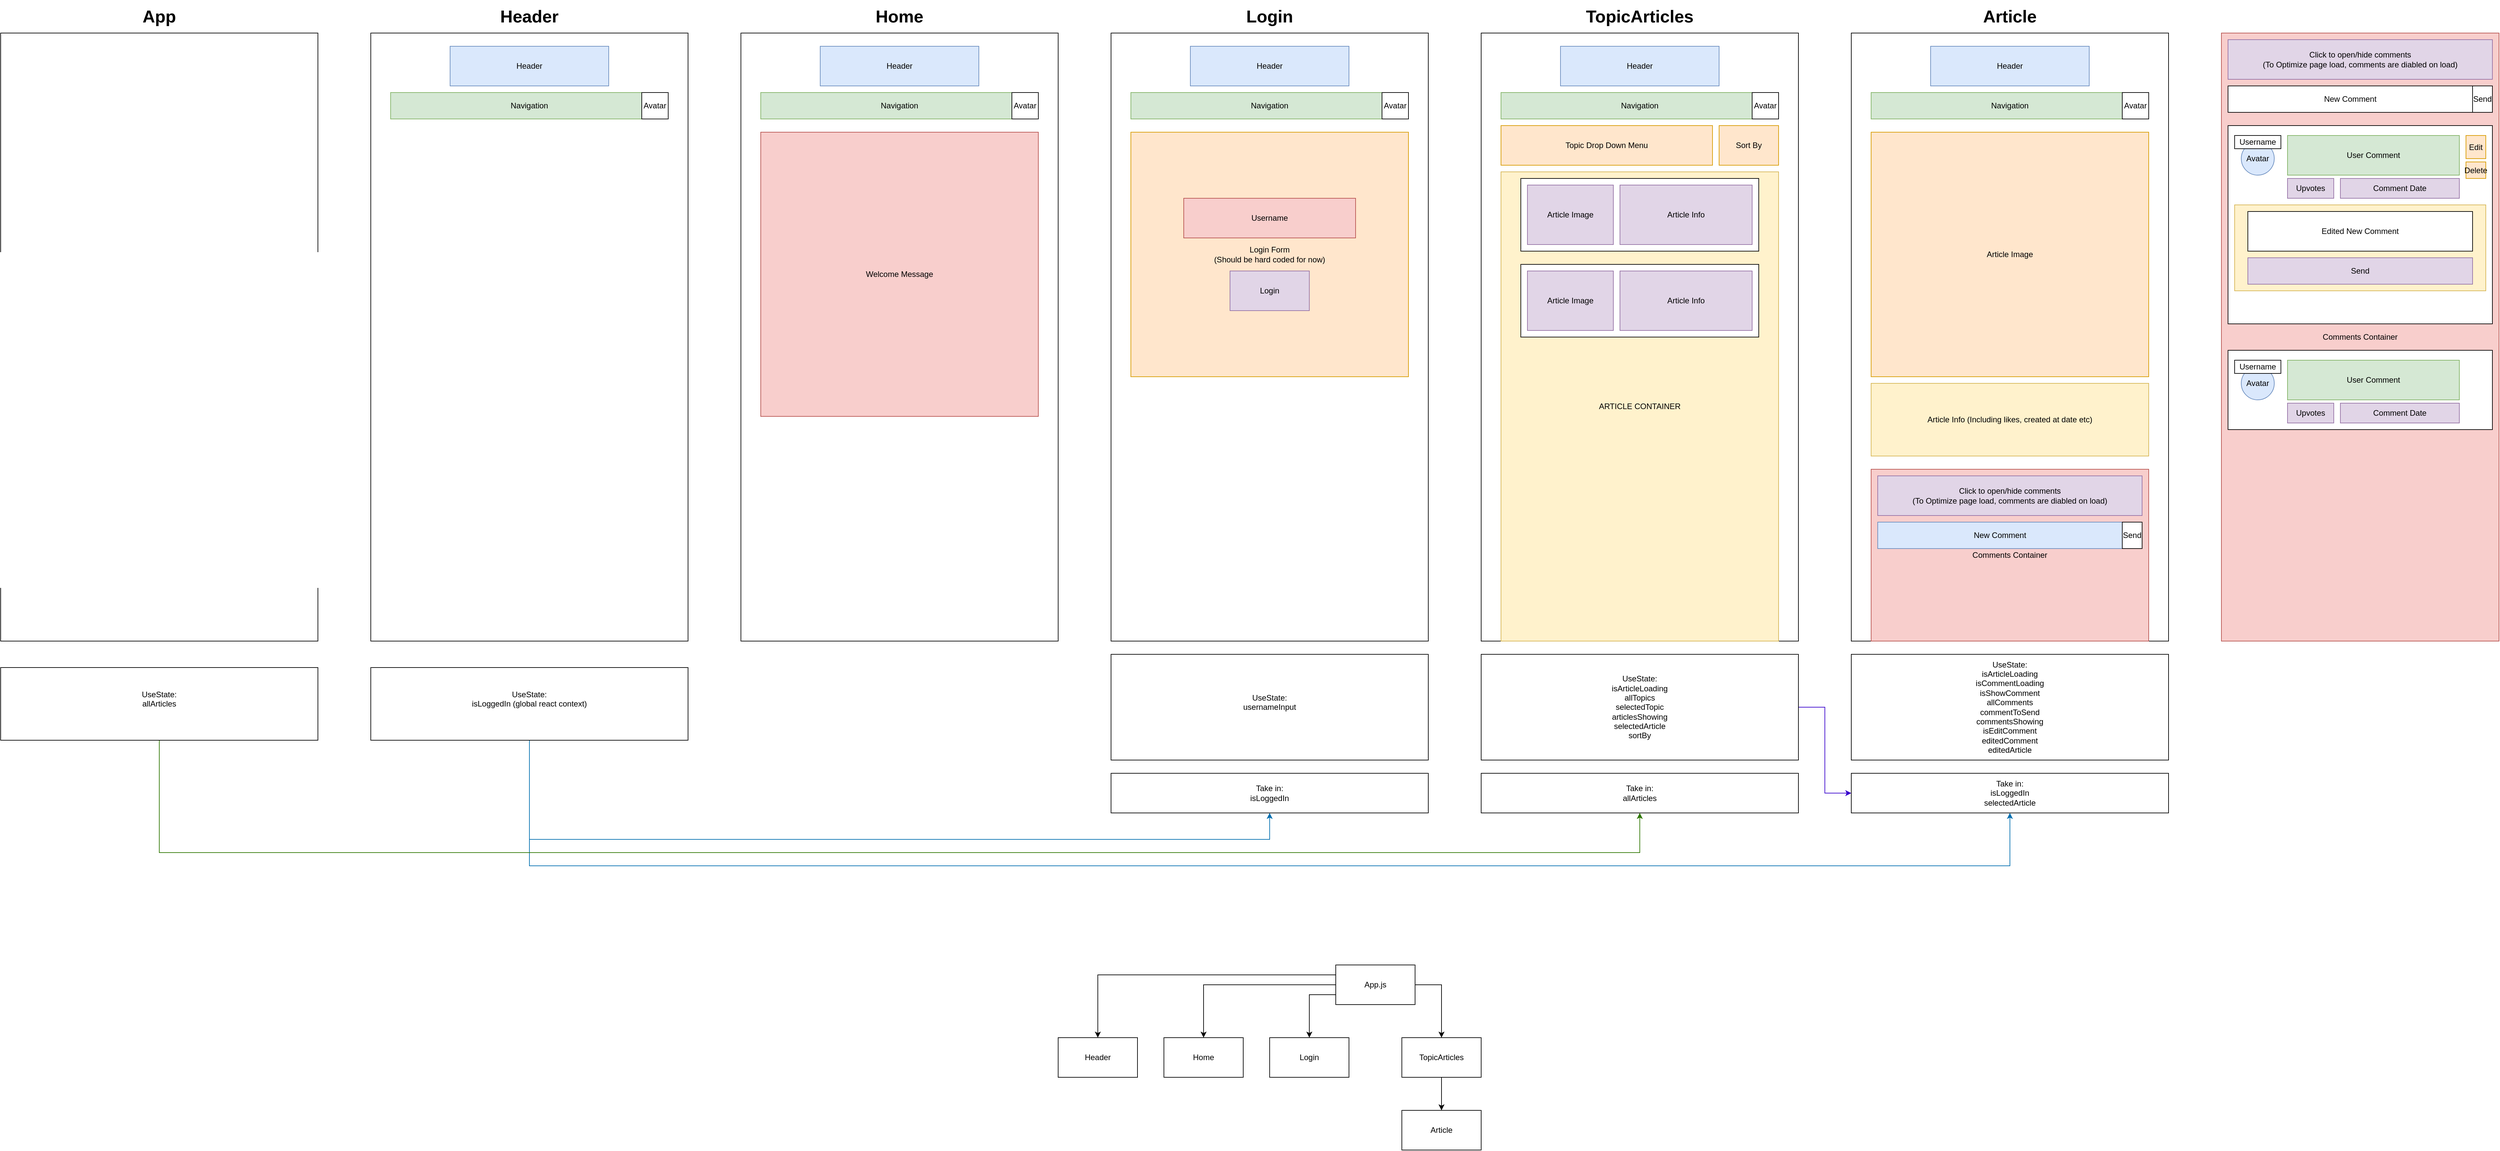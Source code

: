 <mxfile version="24.5.4" type="device">
  <diagram name="Page-1" id="zQ_uUGUQplurJMRS0d0c">
    <mxGraphModel dx="3837" dy="1156" grid="1" gridSize="10" guides="1" tooltips="1" connect="1" arrows="1" fold="1" page="1" pageScale="1" pageWidth="827" pageHeight="1169" math="0" shadow="0">
      <root>
        <mxCell id="0" />
        <mxCell id="1" parent="0" />
        <mxCell id="rXfAWWrwg_iWpWXAM6Nm-1" value="" style="rounded=0;whiteSpace=wrap;html=1;" vertex="1" parent="1">
          <mxGeometry x="40" y="80" width="480" height="920" as="geometry" />
        </mxCell>
        <mxCell id="rXfAWWrwg_iWpWXAM6Nm-2" value="Header" style="rounded=0;whiteSpace=wrap;html=1;fillColor=#dae8fc;strokeColor=#6c8ebf;" vertex="1" parent="1">
          <mxGeometry x="160" y="100" width="240" height="60" as="geometry" />
        </mxCell>
        <mxCell id="rXfAWWrwg_iWpWXAM6Nm-3" value="Navigation" style="rounded=0;whiteSpace=wrap;html=1;fillColor=#d5e8d4;strokeColor=#82b366;" vertex="1" parent="1">
          <mxGeometry x="70" y="170" width="420" height="40" as="geometry" />
        </mxCell>
        <mxCell id="rXfAWWrwg_iWpWXAM6Nm-4" value="Login Form&lt;div&gt;(Should be hard coded for now)&lt;/div&gt;" style="rounded=0;whiteSpace=wrap;html=1;fillColor=#ffe6cc;strokeColor=#d79b00;" vertex="1" parent="1">
          <mxGeometry x="70" y="230" width="420" height="370" as="geometry" />
        </mxCell>
        <mxCell id="rXfAWWrwg_iWpWXAM6Nm-5" value="" style="rounded=0;whiteSpace=wrap;html=1;" vertex="1" parent="1">
          <mxGeometry x="600" y="80" width="480" height="920" as="geometry" />
        </mxCell>
        <mxCell id="rXfAWWrwg_iWpWXAM6Nm-6" value="Header" style="rounded=0;whiteSpace=wrap;html=1;fillColor=#dae8fc;strokeColor=#6c8ebf;" vertex="1" parent="1">
          <mxGeometry x="720" y="100" width="240" height="60" as="geometry" />
        </mxCell>
        <mxCell id="rXfAWWrwg_iWpWXAM6Nm-7" value="Navigation" style="rounded=0;whiteSpace=wrap;html=1;fillColor=#d5e8d4;strokeColor=#82b366;" vertex="1" parent="1">
          <mxGeometry x="630" y="170" width="420" height="40" as="geometry" />
        </mxCell>
        <mxCell id="rXfAWWrwg_iWpWXAM6Nm-9" value="Topic Drop Down Menu" style="rounded=0;whiteSpace=wrap;html=1;fillColor=#ffe6cc;strokeColor=#d79b00;" vertex="1" parent="1">
          <mxGeometry x="630" y="220" width="320" height="60" as="geometry" />
        </mxCell>
        <mxCell id="rXfAWWrwg_iWpWXAM6Nm-10" value="ARTICLE CONTAINER" style="rounded=0;whiteSpace=wrap;html=1;fillColor=#fff2cc;strokeColor=#d6b656;" vertex="1" parent="1">
          <mxGeometry x="630" y="290" width="420" height="710" as="geometry" />
        </mxCell>
        <mxCell id="rXfAWWrwg_iWpWXAM6Nm-12" value="" style="rounded=0;whiteSpace=wrap;html=1;" vertex="1" parent="1">
          <mxGeometry x="660" y="300" width="360" height="110" as="geometry" />
        </mxCell>
        <mxCell id="rXfAWWrwg_iWpWXAM6Nm-13" value="Article Image" style="rounded=0;whiteSpace=wrap;html=1;fillColor=#e1d5e7;strokeColor=#9673a6;" vertex="1" parent="1">
          <mxGeometry x="670" y="310" width="130" height="90" as="geometry" />
        </mxCell>
        <mxCell id="rXfAWWrwg_iWpWXAM6Nm-14" value="Article Info" style="rounded=0;whiteSpace=wrap;html=1;fillColor=#e1d5e7;strokeColor=#9673a6;" vertex="1" parent="1">
          <mxGeometry x="810" y="310" width="200" height="90" as="geometry" />
        </mxCell>
        <mxCell id="rXfAWWrwg_iWpWXAM6Nm-15" value="" style="rounded=0;whiteSpace=wrap;html=1;" vertex="1" parent="1">
          <mxGeometry x="660" y="430" width="360" height="110" as="geometry" />
        </mxCell>
        <mxCell id="rXfAWWrwg_iWpWXAM6Nm-16" value="Article Image" style="rounded=0;whiteSpace=wrap;html=1;fillColor=#e1d5e7;strokeColor=#9673a6;" vertex="1" parent="1">
          <mxGeometry x="670" y="440" width="130" height="90" as="geometry" />
        </mxCell>
        <mxCell id="rXfAWWrwg_iWpWXAM6Nm-17" value="Article Info" style="rounded=0;whiteSpace=wrap;html=1;fillColor=#e1d5e7;strokeColor=#9673a6;" vertex="1" parent="1">
          <mxGeometry x="810" y="440" width="200" height="90" as="geometry" />
        </mxCell>
        <mxCell id="rXfAWWrwg_iWpWXAM6Nm-21" value="" style="rounded=0;whiteSpace=wrap;html=1;" vertex="1" parent="1">
          <mxGeometry x="1160" y="80" width="480" height="920" as="geometry" />
        </mxCell>
        <mxCell id="rXfAWWrwg_iWpWXAM6Nm-22" value="Header" style="rounded=0;whiteSpace=wrap;html=1;fillColor=#dae8fc;strokeColor=#6c8ebf;" vertex="1" parent="1">
          <mxGeometry x="1280" y="100" width="240" height="60" as="geometry" />
        </mxCell>
        <mxCell id="rXfAWWrwg_iWpWXAM6Nm-23" value="Navigation" style="rounded=0;whiteSpace=wrap;html=1;fillColor=#d5e8d4;strokeColor=#82b366;" vertex="1" parent="1">
          <mxGeometry x="1190" y="170" width="420" height="40" as="geometry" />
        </mxCell>
        <mxCell id="rXfAWWrwg_iWpWXAM6Nm-24" value="Article Image" style="rounded=0;whiteSpace=wrap;html=1;fillColor=#ffe6cc;strokeColor=#d79b00;" vertex="1" parent="1">
          <mxGeometry x="1190" y="230" width="420" height="370" as="geometry" />
        </mxCell>
        <mxCell id="rXfAWWrwg_iWpWXAM6Nm-25" value="Article Info (Including likes, created at date etc)" style="rounded=0;whiteSpace=wrap;html=1;fillColor=#fff2cc;strokeColor=#d6b656;" vertex="1" parent="1">
          <mxGeometry x="1190" y="610" width="420" height="110" as="geometry" />
        </mxCell>
        <mxCell id="rXfAWWrwg_iWpWXAM6Nm-26" value="Comments Container" style="rounded=0;whiteSpace=wrap;html=1;fillColor=#f8cecc;strokeColor=#b85450;" vertex="1" parent="1">
          <mxGeometry x="1190" y="740" width="420" height="260" as="geometry" />
        </mxCell>
        <mxCell id="rXfAWWrwg_iWpWXAM6Nm-27" value="Click to open/hide comments&lt;div&gt;(To Optimize page load, comments are diabled on load)&lt;/div&gt;" style="rounded=0;whiteSpace=wrap;html=1;fillColor=#e1d5e7;strokeColor=#9673a6;" vertex="1" parent="1">
          <mxGeometry x="1200" y="750" width="400" height="60" as="geometry" />
        </mxCell>
        <mxCell id="rXfAWWrwg_iWpWXAM6Nm-28" value="Username" style="rounded=0;whiteSpace=wrap;html=1;fillColor=#f8cecc;strokeColor=#b85450;" vertex="1" parent="1">
          <mxGeometry x="150" y="330" width="260" height="60" as="geometry" />
        </mxCell>
        <mxCell id="rXfAWWrwg_iWpWXAM6Nm-29" value="Login" style="rounded=0;whiteSpace=wrap;html=1;fillColor=#e1d5e7;strokeColor=#9673a6;" vertex="1" parent="1">
          <mxGeometry x="220" y="440" width="120" height="60" as="geometry" />
        </mxCell>
        <mxCell id="rXfAWWrwg_iWpWXAM6Nm-30" value="Comments Container" style="rounded=0;whiteSpace=wrap;html=1;fillColor=#f8cecc;strokeColor=#b85450;" vertex="1" parent="1">
          <mxGeometry x="1720" y="80" width="420" height="920" as="geometry" />
        </mxCell>
        <mxCell id="rXfAWWrwg_iWpWXAM6Nm-31" value="Click to open/hide comments&lt;div&gt;(To Optimize page load, comments are diabled on load)&lt;/div&gt;" style="rounded=0;whiteSpace=wrap;html=1;fillColor=#e1d5e7;strokeColor=#9673a6;" vertex="1" parent="1">
          <mxGeometry x="1730" y="90" width="400" height="60" as="geometry" />
        </mxCell>
        <mxCell id="rXfAWWrwg_iWpWXAM6Nm-32" value="" style="rounded=0;whiteSpace=wrap;html=1;" vertex="1" parent="1">
          <mxGeometry x="1730" y="220" width="400" height="300" as="geometry" />
        </mxCell>
        <mxCell id="rXfAWWrwg_iWpWXAM6Nm-33" value="Avatar" style="ellipse;whiteSpace=wrap;html=1;aspect=fixed;fillColor=#dae8fc;strokeColor=#6c8ebf;" vertex="1" parent="1">
          <mxGeometry x="1750" y="245" width="50" height="50" as="geometry" />
        </mxCell>
        <mxCell id="rXfAWWrwg_iWpWXAM6Nm-34" value="User Comment" style="rounded=0;whiteSpace=wrap;html=1;fillColor=#d5e8d4;strokeColor=#82b366;" vertex="1" parent="1">
          <mxGeometry x="1820" y="235" width="260" height="60" as="geometry" />
        </mxCell>
        <mxCell id="rXfAWWrwg_iWpWXAM6Nm-35" value="Edit" style="rounded=0;whiteSpace=wrap;html=1;fillColor=#ffe6cc;strokeColor=#d79b00;" vertex="1" parent="1">
          <mxGeometry x="2090" y="235" width="30" height="35" as="geometry" />
        </mxCell>
        <mxCell id="rXfAWWrwg_iWpWXAM6Nm-48" value="Username" style="rounded=0;whiteSpace=wrap;html=1;" vertex="1" parent="1">
          <mxGeometry x="1740" y="235" width="70" height="20" as="geometry" />
        </mxCell>
        <mxCell id="rXfAWWrwg_iWpWXAM6Nm-49" value="UseState:&lt;div&gt;isArticleLoading&lt;br&gt;&lt;div&gt;isCommentLoading&lt;/div&gt;&lt;div&gt;isShowComment&lt;/div&gt;&lt;div&gt;allComments&lt;/div&gt;&lt;div&gt;commentToSend&lt;/div&gt;&lt;div&gt;commentsShowing&lt;/div&gt;&lt;div&gt;isEditComment&lt;/div&gt;&lt;/div&gt;&lt;div&gt;editedComment&lt;/div&gt;&lt;div&gt;editedArticle&lt;/div&gt;" style="rounded=0;whiteSpace=wrap;html=1;" vertex="1" parent="1">
          <mxGeometry x="1160" y="1020" width="480" height="160" as="geometry" />
        </mxCell>
        <mxCell id="rXfAWWrwg_iWpWXAM6Nm-52" value="UseState:&lt;div&gt;usernameInput&lt;br&gt;&lt;div&gt;&lt;br&gt;&lt;/div&gt;&lt;/div&gt;" style="rounded=0;whiteSpace=wrap;html=1;" vertex="1" parent="1">
          <mxGeometry x="40" y="1020" width="480" height="160" as="geometry" />
        </mxCell>
        <mxCell id="rXfAWWrwg_iWpWXAM6Nm-123" style="edgeStyle=orthogonalEdgeStyle;rounded=0;orthogonalLoop=1;jettySize=auto;html=1;exitX=1;exitY=0.5;exitDx=0;exitDy=0;entryX=0;entryY=0.5;entryDx=0;entryDy=0;fillColor=#6a00ff;strokeColor=#3700CC;" edge="1" parent="1" source="rXfAWWrwg_iWpWXAM6Nm-53" target="rXfAWWrwg_iWpWXAM6Nm-102">
          <mxGeometry relative="1" as="geometry" />
        </mxCell>
        <mxCell id="rXfAWWrwg_iWpWXAM6Nm-53" value="UseState:&lt;div&gt;isArticleLoading&lt;/div&gt;&lt;div&gt;allTopics&lt;/div&gt;&lt;div&gt;selectedTopic&lt;/div&gt;&lt;div&gt;articlesShowing&lt;/div&gt;&lt;div&gt;selectedArticle&lt;/div&gt;&lt;div&gt;sortBy&lt;/div&gt;" style="rounded=0;whiteSpace=wrap;html=1;" vertex="1" parent="1">
          <mxGeometry x="600" y="1020" width="480" height="160" as="geometry" />
        </mxCell>
        <mxCell id="rXfAWWrwg_iWpWXAM6Nm-54" value="" style="rounded=0;whiteSpace=wrap;html=1;fillColor=#fff2cc;strokeColor=#d6b656;" vertex="1" parent="1">
          <mxGeometry x="1740" y="340" width="380" height="130" as="geometry" />
        </mxCell>
        <mxCell id="rXfAWWrwg_iWpWXAM6Nm-55" value="Edited New Comment" style="rounded=0;whiteSpace=wrap;html=1;" vertex="1" parent="1">
          <mxGeometry x="1760" y="350" width="340" height="60" as="geometry" />
        </mxCell>
        <mxCell id="rXfAWWrwg_iWpWXAM6Nm-56" value="New Comment" style="rounded=0;whiteSpace=wrap;html=1;fillColor=#dae8fc;strokeColor=#6c8ebf;" vertex="1" parent="1">
          <mxGeometry x="1200" y="820" width="370" height="40" as="geometry" />
        </mxCell>
        <mxCell id="rXfAWWrwg_iWpWXAM6Nm-57" value="Send" style="rounded=0;whiteSpace=wrap;html=1;" vertex="1" parent="1">
          <mxGeometry x="1570" y="820" width="30" height="40" as="geometry" />
        </mxCell>
        <mxCell id="rXfAWWrwg_iWpWXAM6Nm-58" value="Send" style="rounded=0;whiteSpace=wrap;html=1;fillColor=#e1d5e7;strokeColor=#9673a6;" vertex="1" parent="1">
          <mxGeometry x="1760" y="420" width="340" height="40" as="geometry" />
        </mxCell>
        <mxCell id="rXfAWWrwg_iWpWXAM6Nm-59" value="" style="rounded=0;whiteSpace=wrap;html=1;" vertex="1" parent="1">
          <mxGeometry x="1730" y="560" width="400" height="120" as="geometry" />
        </mxCell>
        <mxCell id="rXfAWWrwg_iWpWXAM6Nm-60" value="Avatar" style="ellipse;whiteSpace=wrap;html=1;aspect=fixed;fillColor=#dae8fc;strokeColor=#6c8ebf;" vertex="1" parent="1">
          <mxGeometry x="1750" y="585" width="50" height="50" as="geometry" />
        </mxCell>
        <mxCell id="rXfAWWrwg_iWpWXAM6Nm-61" value="User Comment" style="rounded=0;whiteSpace=wrap;html=1;fillColor=#d5e8d4;strokeColor=#82b366;" vertex="1" parent="1">
          <mxGeometry x="1820" y="575" width="260" height="60" as="geometry" />
        </mxCell>
        <mxCell id="rXfAWWrwg_iWpWXAM6Nm-63" value="Username" style="rounded=0;whiteSpace=wrap;html=1;" vertex="1" parent="1">
          <mxGeometry x="1740" y="575" width="70" height="20" as="geometry" />
        </mxCell>
        <mxCell id="rXfAWWrwg_iWpWXAM6Nm-64" value="" style="rounded=0;whiteSpace=wrap;html=1;" vertex="1" parent="1">
          <mxGeometry x="-520" y="80" width="480" height="920" as="geometry" />
        </mxCell>
        <mxCell id="rXfAWWrwg_iWpWXAM6Nm-65" value="Header" style="rounded=0;whiteSpace=wrap;html=1;fillColor=#dae8fc;strokeColor=#6c8ebf;" vertex="1" parent="1">
          <mxGeometry x="-400" y="100" width="240" height="60" as="geometry" />
        </mxCell>
        <mxCell id="rXfAWWrwg_iWpWXAM6Nm-66" value="Navigation" style="rounded=0;whiteSpace=wrap;html=1;fillColor=#d5e8d4;strokeColor=#82b366;" vertex="1" parent="1">
          <mxGeometry x="-490" y="170" width="420" height="40" as="geometry" />
        </mxCell>
        <mxCell id="rXfAWWrwg_iWpWXAM6Nm-67" value="&lt;b&gt;&lt;font style=&quot;font-size: 26px;&quot;&gt;Home&lt;/font&gt;&lt;/b&gt;" style="text;html=1;align=center;verticalAlign=middle;whiteSpace=wrap;rounded=0;" vertex="1" parent="1">
          <mxGeometry x="-520" y="30" width="480" height="50" as="geometry" />
        </mxCell>
        <mxCell id="rXfAWWrwg_iWpWXAM6Nm-68" value="&lt;b&gt;&lt;font style=&quot;font-size: 26px;&quot;&gt;Login&lt;/font&gt;&lt;/b&gt;" style="text;html=1;align=center;verticalAlign=middle;whiteSpace=wrap;rounded=0;" vertex="1" parent="1">
          <mxGeometry x="40" y="30" width="480" height="50" as="geometry" />
        </mxCell>
        <mxCell id="rXfAWWrwg_iWpWXAM6Nm-69" value="&lt;b&gt;&lt;font style=&quot;font-size: 26px;&quot;&gt;TopicArticles&lt;/font&gt;&lt;/b&gt;" style="text;html=1;align=center;verticalAlign=middle;whiteSpace=wrap;rounded=0;" vertex="1" parent="1">
          <mxGeometry x="600" y="30" width="480" height="50" as="geometry" />
        </mxCell>
        <mxCell id="rXfAWWrwg_iWpWXAM6Nm-70" value="&lt;b&gt;&lt;font style=&quot;font-size: 26px;&quot;&gt;Article&lt;/font&gt;&lt;/b&gt;" style="text;html=1;align=center;verticalAlign=middle;whiteSpace=wrap;rounded=0;" vertex="1" parent="1">
          <mxGeometry x="1160" y="30" width="480" height="50" as="geometry" />
        </mxCell>
        <mxCell id="rXfAWWrwg_iWpWXAM6Nm-71" value="Welcome Message" style="rounded=0;whiteSpace=wrap;html=1;fillColor=#f8cecc;strokeColor=#b85450;" vertex="1" parent="1">
          <mxGeometry x="-490" y="230" width="420" height="430" as="geometry" />
        </mxCell>
        <mxCell id="rXfAWWrwg_iWpWXAM6Nm-72" value="" style="rounded=0;whiteSpace=wrap;html=1;" vertex="1" parent="1">
          <mxGeometry x="-1080" y="80" width="480" height="920" as="geometry" />
        </mxCell>
        <mxCell id="rXfAWWrwg_iWpWXAM6Nm-73" value="Header" style="rounded=0;whiteSpace=wrap;html=1;fillColor=#dae8fc;strokeColor=#6c8ebf;" vertex="1" parent="1">
          <mxGeometry x="-960" y="100" width="240" height="60" as="geometry" />
        </mxCell>
        <mxCell id="rXfAWWrwg_iWpWXAM6Nm-74" value="Navigation" style="rounded=0;whiteSpace=wrap;html=1;fillColor=#d5e8d4;strokeColor=#82b366;" vertex="1" parent="1">
          <mxGeometry x="-1050" y="170" width="420" height="40" as="geometry" />
        </mxCell>
        <mxCell id="rXfAWWrwg_iWpWXAM6Nm-76" value="&lt;b&gt;&lt;font style=&quot;font-size: 26px;&quot;&gt;Header&lt;/font&gt;&lt;/b&gt;" style="text;html=1;align=center;verticalAlign=middle;whiteSpace=wrap;rounded=0;" vertex="1" parent="1">
          <mxGeometry x="-1080" y="30" width="480" height="50" as="geometry" />
        </mxCell>
        <mxCell id="rXfAWWrwg_iWpWXAM6Nm-77" value="Avatar" style="rounded=0;whiteSpace=wrap;html=1;" vertex="1" parent="1">
          <mxGeometry x="-670" y="170" width="40" height="40" as="geometry" />
        </mxCell>
        <mxCell id="rXfAWWrwg_iWpWXAM6Nm-78" value="Avatar" style="rounded=0;whiteSpace=wrap;html=1;" vertex="1" parent="1">
          <mxGeometry x="-110" y="170" width="40" height="40" as="geometry" />
        </mxCell>
        <mxCell id="rXfAWWrwg_iWpWXAM6Nm-79" value="Avatar" style="rounded=0;whiteSpace=wrap;html=1;" vertex="1" parent="1">
          <mxGeometry x="450" y="170" width="40" height="40" as="geometry" />
        </mxCell>
        <mxCell id="rXfAWWrwg_iWpWXAM6Nm-80" value="Avatar" style="rounded=0;whiteSpace=wrap;html=1;" vertex="1" parent="1">
          <mxGeometry x="1010" y="170" width="40" height="40" as="geometry" />
        </mxCell>
        <mxCell id="rXfAWWrwg_iWpWXAM6Nm-81" value="Avatar" style="rounded=0;whiteSpace=wrap;html=1;" vertex="1" parent="1">
          <mxGeometry x="1570" y="170" width="40" height="40" as="geometry" />
        </mxCell>
        <mxCell id="rXfAWWrwg_iWpWXAM6Nm-82" value="" style="rounded=0;whiteSpace=wrap;html=1;" vertex="1" parent="1">
          <mxGeometry x="-1640" y="80" width="480" height="920" as="geometry" />
        </mxCell>
        <mxCell id="rXfAWWrwg_iWpWXAM6Nm-83" value="&lt;b&gt;&lt;font style=&quot;font-size: 26px;&quot;&gt;App&lt;/font&gt;&lt;/b&gt;" style="text;html=1;align=center;verticalAlign=middle;whiteSpace=wrap;rounded=0;" vertex="1" parent="1">
          <mxGeometry x="-1640" y="30" width="480" height="50" as="geometry" />
        </mxCell>
        <mxCell id="rXfAWWrwg_iWpWXAM6Nm-119" style="edgeStyle=orthogonalEdgeStyle;rounded=0;orthogonalLoop=1;jettySize=auto;html=1;exitX=0.5;exitY=1;exitDx=0;exitDy=0;entryX=0.5;entryY=1;entryDx=0;entryDy=0;fillColor=#1ba1e2;strokeColor=#006EAF;" edge="1" parent="1" source="rXfAWWrwg_iWpWXAM6Nm-84" target="rXfAWWrwg_iWpWXAM6Nm-103">
          <mxGeometry relative="1" as="geometry">
            <Array as="points">
              <mxPoint x="-840" y="1300" />
              <mxPoint x="280" y="1300" />
            </Array>
          </mxGeometry>
        </mxCell>
        <mxCell id="rXfAWWrwg_iWpWXAM6Nm-122" style="edgeStyle=orthogonalEdgeStyle;rounded=0;orthogonalLoop=1;jettySize=auto;html=1;exitX=0.5;exitY=1;exitDx=0;exitDy=0;entryX=0.5;entryY=1;entryDx=0;entryDy=0;fillColor=#1ba1e2;strokeColor=#006EAF;" edge="1" parent="1" source="rXfAWWrwg_iWpWXAM6Nm-84" target="rXfAWWrwg_iWpWXAM6Nm-102">
          <mxGeometry relative="1" as="geometry">
            <Array as="points">
              <mxPoint x="-840" y="1340" />
              <mxPoint x="1400" y="1340" />
            </Array>
          </mxGeometry>
        </mxCell>
        <mxCell id="rXfAWWrwg_iWpWXAM6Nm-84" value="UseState:&lt;div&gt;isLoggedIn (global react context)&lt;br&gt;&lt;div&gt;&lt;br&gt;&lt;/div&gt;&lt;/div&gt;" style="rounded=0;whiteSpace=wrap;html=1;" vertex="1" parent="1">
          <mxGeometry x="-1080" y="1040" width="480" height="110" as="geometry" />
        </mxCell>
        <mxCell id="rXfAWWrwg_iWpWXAM6Nm-118" style="edgeStyle=orthogonalEdgeStyle;rounded=0;orthogonalLoop=1;jettySize=auto;html=1;exitX=0.5;exitY=1;exitDx=0;exitDy=0;entryX=0.5;entryY=1;entryDx=0;entryDy=0;fillColor=#60a917;strokeColor=#2D7600;" edge="1" parent="1" source="rXfAWWrwg_iWpWXAM6Nm-85" target="rXfAWWrwg_iWpWXAM6Nm-101">
          <mxGeometry relative="1" as="geometry">
            <Array as="points">
              <mxPoint x="-1400" y="1320" />
              <mxPoint x="840" y="1320" />
            </Array>
          </mxGeometry>
        </mxCell>
        <mxCell id="rXfAWWrwg_iWpWXAM6Nm-85" value="UseState:&lt;div&gt;allArticles&lt;br&gt;&lt;div&gt;&lt;br&gt;&lt;/div&gt;&lt;/div&gt;" style="rounded=0;whiteSpace=wrap;html=1;" vertex="1" parent="1">
          <mxGeometry x="-1640" y="1040" width="480" height="110" as="geometry" />
        </mxCell>
        <mxCell id="rXfAWWrwg_iWpWXAM6Nm-92" style="edgeStyle=orthogonalEdgeStyle;rounded=0;orthogonalLoop=1;jettySize=auto;html=1;exitX=0;exitY=0.25;exitDx=0;exitDy=0;entryX=0.5;entryY=0;entryDx=0;entryDy=0;" edge="1" parent="1" source="rXfAWWrwg_iWpWXAM6Nm-86" target="rXfAWWrwg_iWpWXAM6Nm-87">
          <mxGeometry relative="1" as="geometry" />
        </mxCell>
        <mxCell id="rXfAWWrwg_iWpWXAM6Nm-93" style="edgeStyle=orthogonalEdgeStyle;rounded=0;orthogonalLoop=1;jettySize=auto;html=1;exitX=0;exitY=0.5;exitDx=0;exitDy=0;entryX=0.5;entryY=0;entryDx=0;entryDy=0;" edge="1" parent="1" source="rXfAWWrwg_iWpWXAM6Nm-86" target="rXfAWWrwg_iWpWXAM6Nm-89">
          <mxGeometry relative="1" as="geometry" />
        </mxCell>
        <mxCell id="rXfAWWrwg_iWpWXAM6Nm-94" style="edgeStyle=orthogonalEdgeStyle;rounded=0;orthogonalLoop=1;jettySize=auto;html=1;exitX=0;exitY=0.75;exitDx=0;exitDy=0;entryX=0.5;entryY=0;entryDx=0;entryDy=0;" edge="1" parent="1" source="rXfAWWrwg_iWpWXAM6Nm-86" target="rXfAWWrwg_iWpWXAM6Nm-91">
          <mxGeometry relative="1" as="geometry" />
        </mxCell>
        <mxCell id="rXfAWWrwg_iWpWXAM6Nm-98" style="edgeStyle=orthogonalEdgeStyle;rounded=0;orthogonalLoop=1;jettySize=auto;html=1;exitX=1;exitY=0.5;exitDx=0;exitDy=0;entryX=0.5;entryY=0;entryDx=0;entryDy=0;" edge="1" parent="1" source="rXfAWWrwg_iWpWXAM6Nm-86" target="rXfAWWrwg_iWpWXAM6Nm-95">
          <mxGeometry relative="1" as="geometry" />
        </mxCell>
        <mxCell id="rXfAWWrwg_iWpWXAM6Nm-86" value="App.js" style="rounded=0;whiteSpace=wrap;html=1;" vertex="1" parent="1">
          <mxGeometry x="380" y="1490" width="120" height="60" as="geometry" />
        </mxCell>
        <mxCell id="rXfAWWrwg_iWpWXAM6Nm-87" value="Header" style="rounded=0;whiteSpace=wrap;html=1;" vertex="1" parent="1">
          <mxGeometry x="-40" y="1600" width="120" height="60" as="geometry" />
        </mxCell>
        <mxCell id="rXfAWWrwg_iWpWXAM6Nm-89" value="Home" style="rounded=0;whiteSpace=wrap;html=1;" vertex="1" parent="1">
          <mxGeometry x="120" y="1600" width="120" height="60" as="geometry" />
        </mxCell>
        <mxCell id="rXfAWWrwg_iWpWXAM6Nm-91" value="Login" style="rounded=0;whiteSpace=wrap;html=1;" vertex="1" parent="1">
          <mxGeometry x="280" y="1600" width="120" height="60" as="geometry" />
        </mxCell>
        <mxCell id="rXfAWWrwg_iWpWXAM6Nm-100" style="edgeStyle=orthogonalEdgeStyle;rounded=0;orthogonalLoop=1;jettySize=auto;html=1;exitX=0.5;exitY=1;exitDx=0;exitDy=0;entryX=0.5;entryY=0;entryDx=0;entryDy=0;" edge="1" parent="1" source="rXfAWWrwg_iWpWXAM6Nm-95" target="rXfAWWrwg_iWpWXAM6Nm-99">
          <mxGeometry relative="1" as="geometry" />
        </mxCell>
        <mxCell id="rXfAWWrwg_iWpWXAM6Nm-95" value="TopicArticles" style="rounded=0;whiteSpace=wrap;html=1;" vertex="1" parent="1">
          <mxGeometry x="480" y="1600" width="120" height="60" as="geometry" />
        </mxCell>
        <mxCell id="rXfAWWrwg_iWpWXAM6Nm-99" value="Article" style="rounded=0;whiteSpace=wrap;html=1;" vertex="1" parent="1">
          <mxGeometry x="480" y="1710" width="120" height="60" as="geometry" />
        </mxCell>
        <mxCell id="rXfAWWrwg_iWpWXAM6Nm-101" value="Take in:&lt;div&gt;allArticles&lt;/div&gt;" style="rounded=0;whiteSpace=wrap;html=1;" vertex="1" parent="1">
          <mxGeometry x="600" y="1200" width="480" height="60" as="geometry" />
        </mxCell>
        <mxCell id="rXfAWWrwg_iWpWXAM6Nm-102" value="Take in:&lt;div&gt;isLoggedIn&lt;br&gt;&lt;div&gt;selectedArticle&lt;br&gt;&lt;/div&gt;&lt;/div&gt;" style="rounded=0;whiteSpace=wrap;html=1;" vertex="1" parent="1">
          <mxGeometry x="1160" y="1200" width="480" height="60" as="geometry" />
        </mxCell>
        <mxCell id="rXfAWWrwg_iWpWXAM6Nm-103" value="Take in:&lt;div&gt;isLoggedIn&lt;/div&gt;" style="rounded=0;whiteSpace=wrap;html=1;" vertex="1" parent="1">
          <mxGeometry x="40" y="1200" width="480" height="60" as="geometry" />
        </mxCell>
        <mxCell id="rXfAWWrwg_iWpWXAM6Nm-104" value="Sort By" style="rounded=0;whiteSpace=wrap;html=1;fillColor=#ffe6cc;strokeColor=#d79b00;" vertex="1" parent="1">
          <mxGeometry x="960" y="220" width="90" height="60" as="geometry" />
        </mxCell>
        <mxCell id="rXfAWWrwg_iWpWXAM6Nm-105" value="Upvotes" style="rounded=0;whiteSpace=wrap;html=1;fillColor=#e1d5e7;strokeColor=#9673a6;" vertex="1" parent="1">
          <mxGeometry x="1820" y="640" width="70" height="30" as="geometry" />
        </mxCell>
        <mxCell id="rXfAWWrwg_iWpWXAM6Nm-107" value="Upvotes" style="rounded=0;whiteSpace=wrap;html=1;fillColor=#e1d5e7;strokeColor=#9673a6;" vertex="1" parent="1">
          <mxGeometry x="1820" y="300" width="70" height="30" as="geometry" />
        </mxCell>
        <mxCell id="rXfAWWrwg_iWpWXAM6Nm-109" value="Comment Date" style="rounded=0;whiteSpace=wrap;html=1;fillColor=#e1d5e7;strokeColor=#9673a6;" vertex="1" parent="1">
          <mxGeometry x="1900" y="640" width="180" height="30" as="geometry" />
        </mxCell>
        <mxCell id="rXfAWWrwg_iWpWXAM6Nm-110" value="New Comment" style="rounded=0;whiteSpace=wrap;html=1;" vertex="1" parent="1">
          <mxGeometry x="1730" y="160" width="370" height="40" as="geometry" />
        </mxCell>
        <mxCell id="rXfAWWrwg_iWpWXAM6Nm-111" value="Send" style="rounded=0;whiteSpace=wrap;html=1;" vertex="1" parent="1">
          <mxGeometry x="2100" y="160" width="30" height="40" as="geometry" />
        </mxCell>
        <mxCell id="rXfAWWrwg_iWpWXAM6Nm-112" value="Comment Date" style="rounded=0;whiteSpace=wrap;html=1;fillColor=#e1d5e7;strokeColor=#9673a6;" vertex="1" parent="1">
          <mxGeometry x="1900" y="300" width="180" height="30" as="geometry" />
        </mxCell>
        <mxCell id="rXfAWWrwg_iWpWXAM6Nm-116" value="Delete" style="rounded=0;whiteSpace=wrap;html=1;fillColor=#ffe6cc;strokeColor=#d79b00;" vertex="1" parent="1">
          <mxGeometry x="2090" y="275" width="30" height="25" as="geometry" />
        </mxCell>
      </root>
    </mxGraphModel>
  </diagram>
</mxfile>
